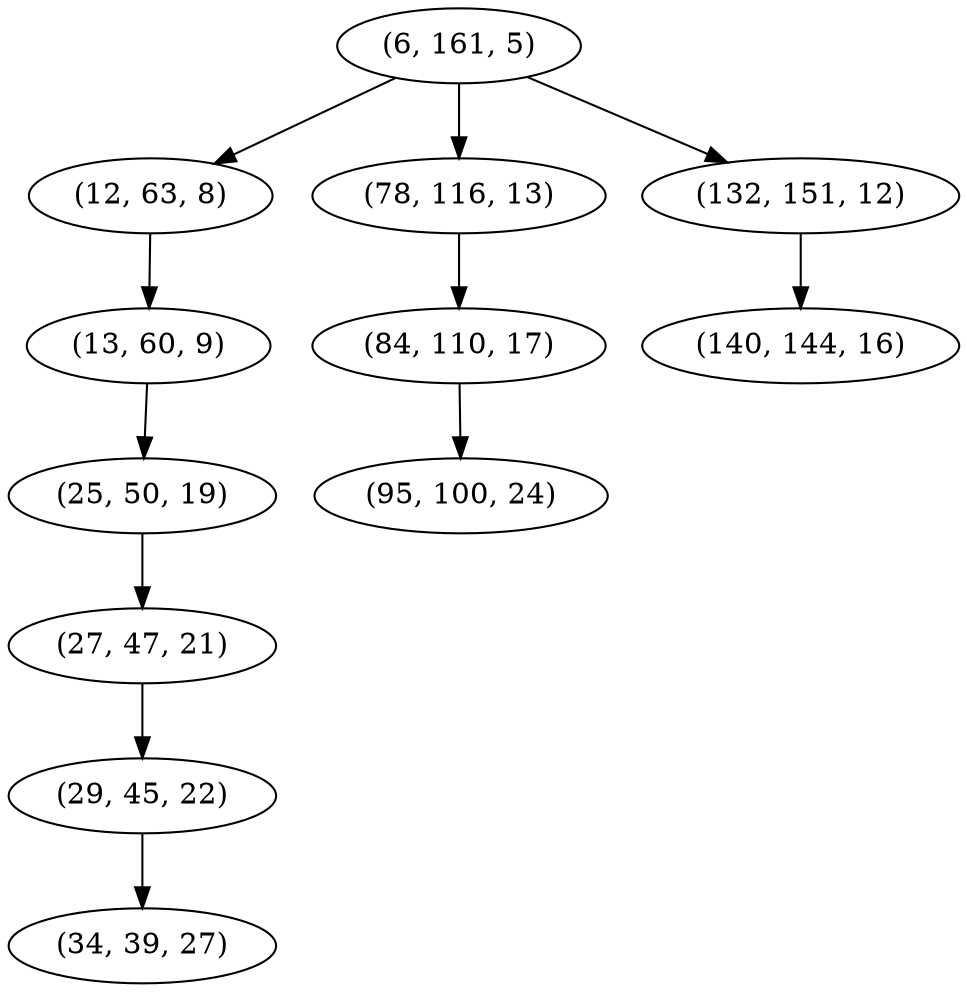 digraph tree {
    "(6, 161, 5)";
    "(12, 63, 8)";
    "(13, 60, 9)";
    "(25, 50, 19)";
    "(27, 47, 21)";
    "(29, 45, 22)";
    "(34, 39, 27)";
    "(78, 116, 13)";
    "(84, 110, 17)";
    "(95, 100, 24)";
    "(132, 151, 12)";
    "(140, 144, 16)";
    "(6, 161, 5)" -> "(12, 63, 8)";
    "(6, 161, 5)" -> "(78, 116, 13)";
    "(6, 161, 5)" -> "(132, 151, 12)";
    "(12, 63, 8)" -> "(13, 60, 9)";
    "(13, 60, 9)" -> "(25, 50, 19)";
    "(25, 50, 19)" -> "(27, 47, 21)";
    "(27, 47, 21)" -> "(29, 45, 22)";
    "(29, 45, 22)" -> "(34, 39, 27)";
    "(78, 116, 13)" -> "(84, 110, 17)";
    "(84, 110, 17)" -> "(95, 100, 24)";
    "(132, 151, 12)" -> "(140, 144, 16)";
}
